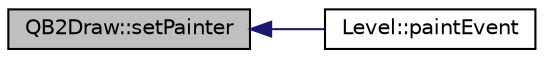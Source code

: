 digraph G
{
  edge [fontname="Helvetica",fontsize="10",labelfontname="Helvetica",labelfontsize="10"];
  node [fontname="Helvetica",fontsize="10",shape=record];
  rankdir="LR";
  Node1 [label="QB2Draw::setPainter",height=0.2,width=0.4,color="black", fillcolor="grey75", style="filled" fontcolor="black"];
  Node1 -> Node2 [dir="back",color="midnightblue",fontsize="10",style="solid",fontname="Helvetica"];
  Node2 [label="Level::paintEvent",height=0.2,width=0.4,color="black", fillcolor="white", style="filled",URL="$classLevel.html#a20324b2e333c1fe625d150ae530843e3"];
}
